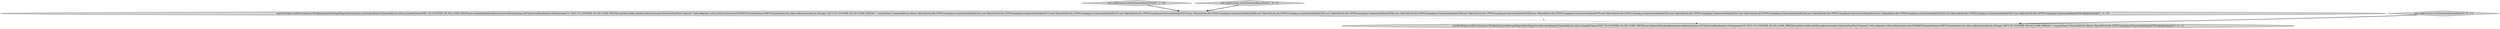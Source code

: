 digraph {
2 [style = filled, label = "test_makeCursors_factToCountryAlwaysTrue['0', '1', '0']", fillcolor = lightgray, shape = diamond image = "AAA0AAABBB2BBB"];
0 [style = filled, label = "test_makeCursors_factToCountryAlwaysTrue['1', '0', '0']", fillcolor = lightgray, shape = diamond image = "AAA0AAABBB1BBB"];
4 [style = filled, label = "JoinTestHelper.verifyCursors(new HashJoinSegmentStorageAdapter(factSegment.asStorageAdapter(),ImmutableList.of(new JoinableClause(FACT_TO_COUNTRY_ON_ISO_CODE_PREFIX,new IndexedTableJoinable(countriesTable),JoinType.LEFT,JoinConditionAnalysis.forExpression(\"0\",FACT_TO_COUNTRY_ON_ISO_CODE_PREFIX,ExprMacroTable.nil())))).makeCursors(new SelectorDimFilter(\"channel\",\"#de.wikipedia\",null).toFilter(),Intervals.ETERNITY,VirtualColumns.EMPTY,Granularities.ALL,false,null),ImmutableList.of(\"page\",FACT_TO_COUNTRY_ON_ISO_CODE_PREFIX + \"countryName\"),ImmutableList.of(new Object((((edu.fdu.CPPDG.tinypdg.pe.ExpressionInfo@a83301))@@@3@@@['0', '0', '1']", fillcolor = lightgray, shape = ellipse image = "AAA0AAABBB3BBB"];
3 [style = filled, label = "test_makeCursors_factToCountryAlwaysFalse['0', '0', '1']", fillcolor = lightgray, shape = diamond image = "AAA0AAABBB3BBB"];
1 [style = filled, label = "JoinTestHelper.verifyCursors(new HashJoinSegmentStorageAdapter(factSegment.asStorageAdapter(),ImmutableList.of(new JoinableClause(FACT_TO_COUNTRY_ON_ISO_CODE_PREFIX,new IndexedTableJoinable(countriesTable),JoinType.LEFT,JoinConditionAnalysis.forExpression(\"1\",FACT_TO_COUNTRY_ON_ISO_CODE_PREFIX,ExprMacroTable.nil())))).makeCursors(new SelectorDimFilter(\"channel\",\"#de.wikipedia\",null).toFilter(),Intervals.ETERNITY,VirtualColumns.EMPTY,Granularities.ALL,false,null),ImmutableList.of(\"page\",FACT_TO_COUNTRY_ON_ISO_CODE_PREFIX + \"countryName\"),ImmutableList.of(new Object((((edu.fdu.CPPDG.tinypdg.pe.ExpressionInfo@a8326c,new Object((((edu.fdu.CPPDG.tinypdg.pe.ExpressionInfo@a83271,new Object((((edu.fdu.CPPDG.tinypdg.pe.ExpressionInfo@a83276,new Object((((edu.fdu.CPPDG.tinypdg.pe.ExpressionInfo@a8327b,new Object((((edu.fdu.CPPDG.tinypdg.pe.ExpressionInfo@a83280,new Object((((edu.fdu.CPPDG.tinypdg.pe.ExpressionInfo@a83285,new Object((((edu.fdu.CPPDG.tinypdg.pe.ExpressionInfo@a8328a,new Object((((edu.fdu.CPPDG.tinypdg.pe.ExpressionInfo@a8328f,new Object((((edu.fdu.CPPDG.tinypdg.pe.ExpressionInfo@a83294,new Object((((edu.fdu.CPPDG.tinypdg.pe.ExpressionInfo@a83299,new Object((((edu.fdu.CPPDG.tinypdg.pe.ExpressionInfo@a8329e,new Object((((edu.fdu.CPPDG.tinypdg.pe.ExpressionInfo@a832a3,new Object((((edu.fdu.CPPDG.tinypdg.pe.ExpressionInfo@a832a8,new Object((((edu.fdu.CPPDG.tinypdg.pe.ExpressionInfo@a832ad,new Object((((edu.fdu.CPPDG.tinypdg.pe.ExpressionInfo@a832b2,new Object((((edu.fdu.CPPDG.tinypdg.pe.ExpressionInfo@a832b7,new Object((((edu.fdu.CPPDG.tinypdg.pe.ExpressionInfo@a832bc))@@@3@@@['1', '1', '0']", fillcolor = lightgray, shape = ellipse image = "AAA0AAABBB1BBB"];
1->4 [style = dashed, label="0"];
2->1 [style = bold, label=""];
3->4 [style = bold, label=""];
0->1 [style = bold, label=""];
}
